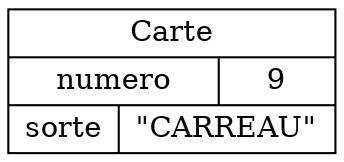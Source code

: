 digraph "Carte" {
graph ["rankdir"="LR","compound"="true","ranksep"="1.0","nodesep"="1.0"]
"/" ["label"="<_C>Carte|{numero|9}|{sorte|\"CARREAU\"}","style"="filled","fillcolor"="white","shape"="record"]
}
